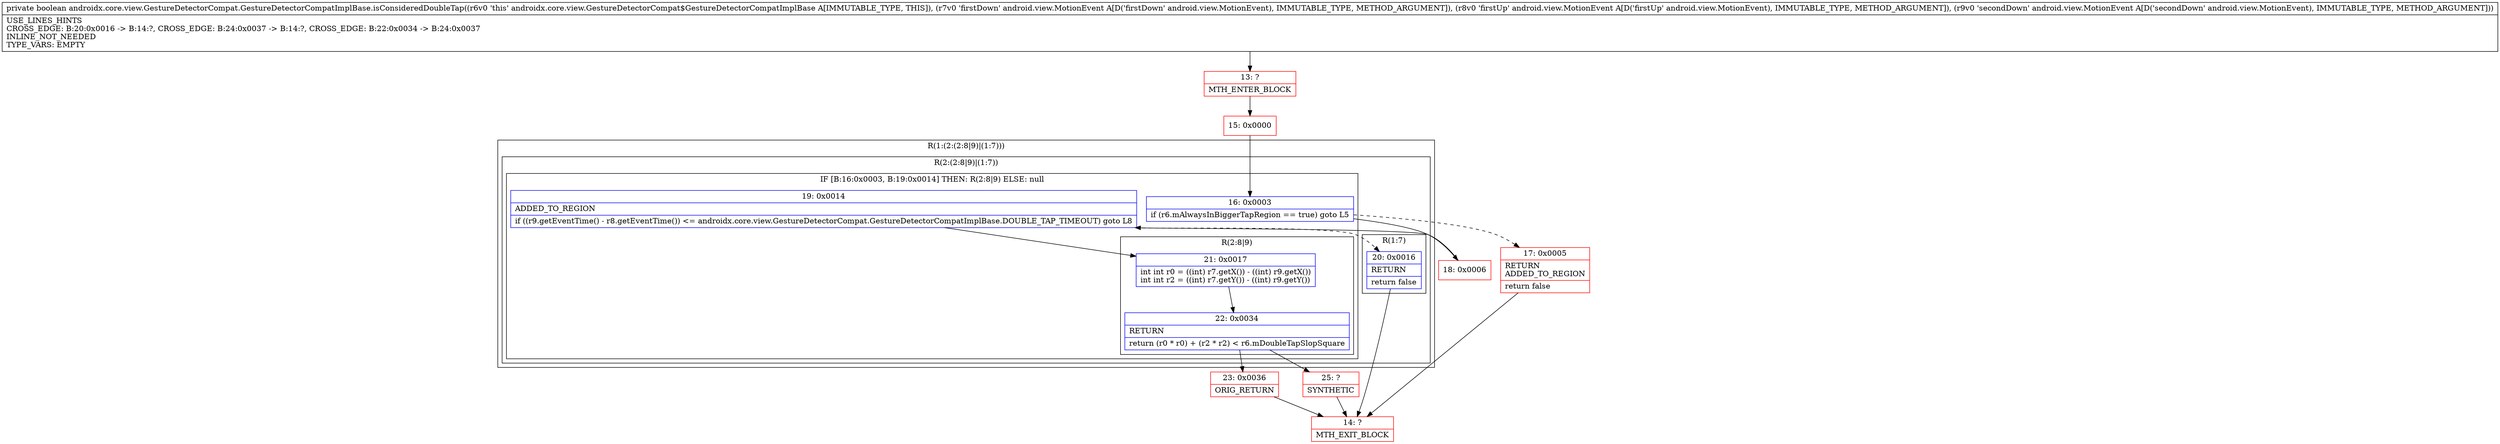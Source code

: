 digraph "CFG forandroidx.core.view.GestureDetectorCompat.GestureDetectorCompatImplBase.isConsideredDoubleTap(Landroid\/view\/MotionEvent;Landroid\/view\/MotionEvent;Landroid\/view\/MotionEvent;)Z" {
subgraph cluster_Region_1934201061 {
label = "R(1:(2:(2:8|9)|(1:7)))";
node [shape=record,color=blue];
subgraph cluster_Region_76199136 {
label = "R(2:(2:8|9)|(1:7))";
node [shape=record,color=blue];
subgraph cluster_IfRegion_1785432029 {
label = "IF [B:16:0x0003, B:19:0x0014] THEN: R(2:8|9) ELSE: null";
node [shape=record,color=blue];
Node_16 [shape=record,label="{16\:\ 0x0003|if (r6.mAlwaysInBiggerTapRegion == true) goto L5\l}"];
Node_19 [shape=record,label="{19\:\ 0x0014|ADDED_TO_REGION\l|if ((r9.getEventTime() \- r8.getEventTime()) \<= androidx.core.view.GestureDetectorCompat.GestureDetectorCompatImplBase.DOUBLE_TAP_TIMEOUT) goto L8\l}"];
subgraph cluster_Region_1500506299 {
label = "R(2:8|9)";
node [shape=record,color=blue];
Node_21 [shape=record,label="{21\:\ 0x0017|int int r0 = ((int) r7.getX()) \- ((int) r9.getX())\lint int r2 = ((int) r7.getY()) \- ((int) r9.getY())\l}"];
Node_22 [shape=record,label="{22\:\ 0x0034|RETURN\l|return (r0 * r0) + (r2 * r2) \< r6.mDoubleTapSlopSquare\l}"];
}
}
subgraph cluster_Region_70910869 {
label = "R(1:7)";
node [shape=record,color=blue];
Node_20 [shape=record,label="{20\:\ 0x0016|RETURN\l|return false\l}"];
}
}
}
Node_13 [shape=record,color=red,label="{13\:\ ?|MTH_ENTER_BLOCK\l}"];
Node_15 [shape=record,color=red,label="{15\:\ 0x0000}"];
Node_17 [shape=record,color=red,label="{17\:\ 0x0005|RETURN\lADDED_TO_REGION\l|return false\l}"];
Node_14 [shape=record,color=red,label="{14\:\ ?|MTH_EXIT_BLOCK\l}"];
Node_18 [shape=record,color=red,label="{18\:\ 0x0006}"];
Node_23 [shape=record,color=red,label="{23\:\ 0x0036|ORIG_RETURN\l}"];
Node_25 [shape=record,color=red,label="{25\:\ ?|SYNTHETIC\l}"];
MethodNode[shape=record,label="{private boolean androidx.core.view.GestureDetectorCompat.GestureDetectorCompatImplBase.isConsideredDoubleTap((r6v0 'this' androidx.core.view.GestureDetectorCompat$GestureDetectorCompatImplBase A[IMMUTABLE_TYPE, THIS]), (r7v0 'firstDown' android.view.MotionEvent A[D('firstDown' android.view.MotionEvent), IMMUTABLE_TYPE, METHOD_ARGUMENT]), (r8v0 'firstUp' android.view.MotionEvent A[D('firstUp' android.view.MotionEvent), IMMUTABLE_TYPE, METHOD_ARGUMENT]), (r9v0 'secondDown' android.view.MotionEvent A[D('secondDown' android.view.MotionEvent), IMMUTABLE_TYPE, METHOD_ARGUMENT]))  | USE_LINES_HINTS\lCROSS_EDGE: B:20:0x0016 \-\> B:14:?, CROSS_EDGE: B:24:0x0037 \-\> B:14:?, CROSS_EDGE: B:22:0x0034 \-\> B:24:0x0037\lINLINE_NOT_NEEDED\lTYPE_VARS: EMPTY\l}"];
MethodNode -> Node_13;Node_16 -> Node_17[style=dashed];
Node_16 -> Node_18;
Node_19 -> Node_20[style=dashed];
Node_19 -> Node_21;
Node_21 -> Node_22;
Node_22 -> Node_23;
Node_22 -> Node_25;
Node_20 -> Node_14;
Node_13 -> Node_15;
Node_15 -> Node_16;
Node_17 -> Node_14;
Node_18 -> Node_19;
Node_23 -> Node_14;
Node_25 -> Node_14;
}

